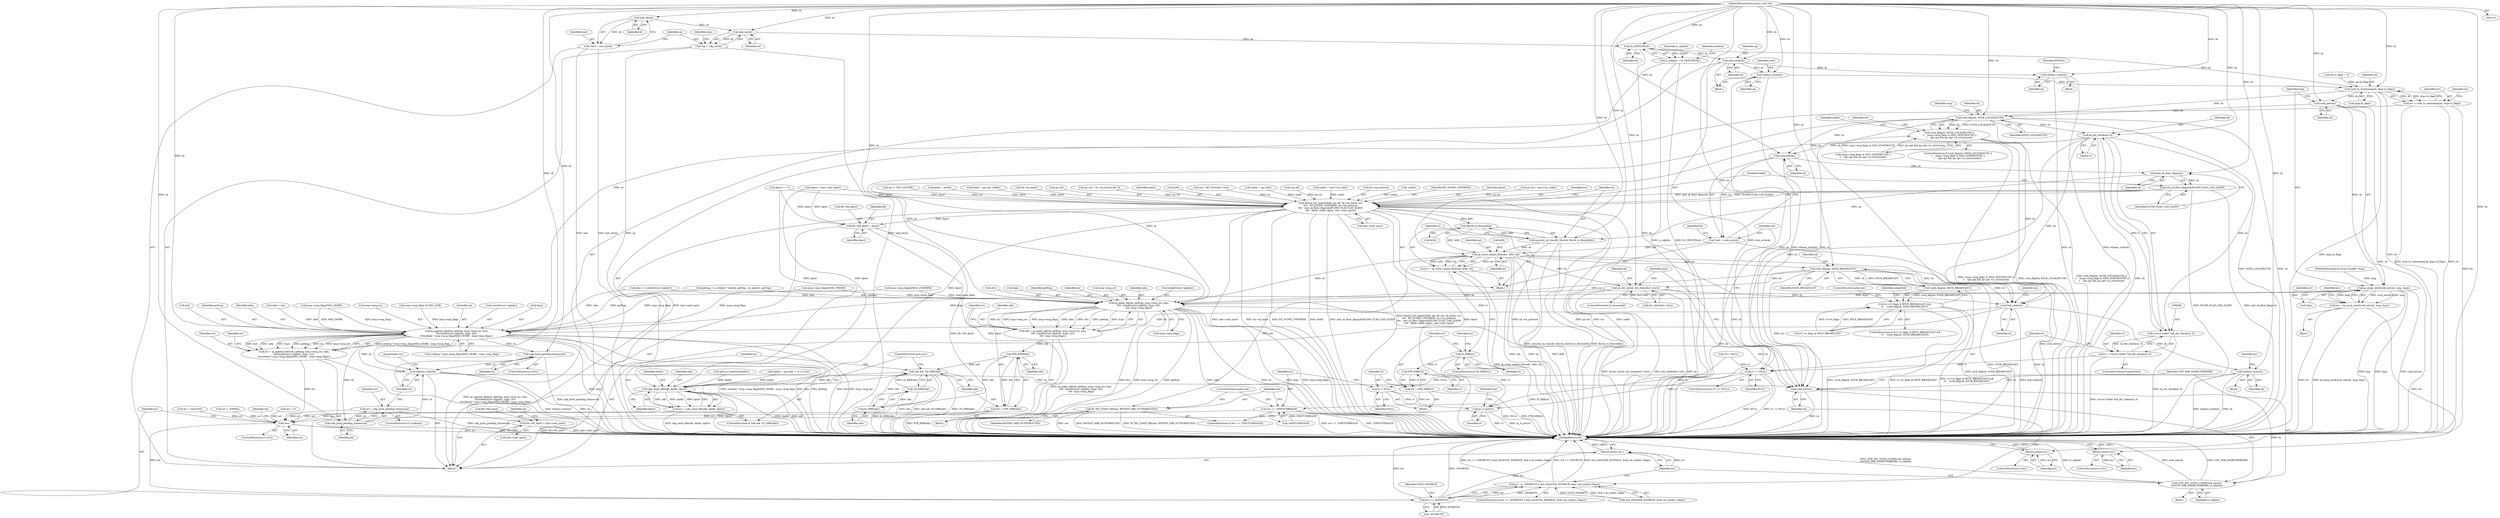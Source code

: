 digraph "0_linux_f6d8bd051c391c1c0458a30b2a7abcd939329259_32@pointer" {
"1000119" [label="(Call,inet_sk(sk))"];
"1000112" [label="(MethodParameterIn,struct sock *sk)"];
"1000117" [label="(Call,*inet = inet_sk(sk))"];
"1000124" [label="(Call,udp_sk(sk))"];
"1000122" [label="(Call,*up = udp_sk(sk))"];
"1000153" [label="(Call,IS_UDPLITE(sk))"];
"1000151" [label="(Call,is_udplite = IS_UDPLITE(sk))"];
"1000206" [label="(Call,lock_sock(sk))"];
"1000222" [label="(Call,release_sock(sk))"];
"1000228" [label="(Call,release_sock(sk))"];
"1000333" [label="(Call,sock_tx_timestamp(sk, &ipc.tx_flags))"];
"1000331" [label="(Call,err = sock_tx_timestamp(sk, &ipc.tx_flags))"];
"1000341" [label="(Return,return err;)"];
"1000351" [label="(Call,sock_net(sk))"];
"1000350" [label="(Call,ip_cmsg_send(sock_net(sk), msg, &ipc))"];
"1000348" [label="(Call,err = ip_cmsg_send(sock_net(sk), msg, &ipc))"];
"1000358" [label="(Return,return err;)"];
"1000615" [label="(Call,ip_make_skb(sk, getfrag, msg->msg_iov, ulen,\n\t\t\t\t  sizeof(struct udphdr), &ipc, &rt,\n\t\t\t\t  msg->msg_flags))"];
"1000613" [label="(Call,skb = ip_make_skb(sk, getfrag, msg->msg_iov, ulen,\n\t\t\t\t  sizeof(struct udphdr), &ipc, &rt,\n\t\t\t\t  msg->msg_flags))"];
"1000633" [label="(Call,PTR_ERR(skb))"];
"1000631" [label="(Call,err = PTR_ERR(skb))"];
"1000770" [label="(Call,!err)"];
"1000776" [label="(Call,err == -ENOBUFS)"];
"1000775" [label="(Call,err == -ENOBUFS || test_bit(SOCK_NOSPACE, &sk->sk_socket->flags))"];
"1000794" [label="(Return,return err;)"];
"1000636" [label="(Call,skb && !IS_ERR(skb))"];
"1000643" [label="(Call,udp_send_skb(skb, daddr, dport))"];
"1000641" [label="(Call,err = udp_send_skb(skb, daddr, dport))"];
"1000639" [label="(Call,IS_ERR(skb))"];
"1000638" [label="(Call,!IS_ERR(skb))"];
"1000790" [label="(Call,sock_net(sk))"];
"1000789" [label="(Call,UDP_INC_STATS_USER(sock_net(sk),\n\t\t\t\tUDP_MIB_SNDBUFERRORS, is_udplite))"];
"1000710" [label="(Call,ip_append_data(sk, getfrag, msg->msg_iov, ulen,\n\t\t\tsizeof(struct udphdr), &ipc, &rt,\n\t\t\tcorkreq ? msg->msg_flags|MSG_MORE : msg->msg_flags))"];
"1000708" [label="(Call,err = ip_append_data(sk, getfrag, msg->msg_iov, ulen,\n\t\t\tsizeof(struct udphdr), &ipc, &rt,\n\t\t\tcorkreq ? msg->msg_flags|MSG_MORE : msg->msg_flags))"];
"1000735" [label="(Call,udp_flush_pending_frames(sk))"];
"1000758" [label="(Call,release_sock(sk))"];
"1000743" [label="(Call,udp_push_pending_frames(sk))"];
"1000741" [label="(Call,err = udp_push_pending_frames(sk))"];
"1000429" [label="(Call,sock_flag(sk, SOCK_LOCALROUTE))"];
"1000428" [label="(Call,sock_flag(sk, SOCK_LOCALROUTE) ||\n \t    (msg->msg_flags & MSG_DONTROUTE) ||\n\t    (ipc.opt && ipc.opt->is_strictroute))"];
"1000487" [label="(Call,sk_dst_check(sk, 0))"];
"1000485" [label="(Call,(struct rtable *)sk_dst_check(sk, 0))"];
"1000483" [label="(Call,rt = (struct rtable *)sk_dst_check(sk, 0))"];
"1000491" [label="(Call,rt == NULL)"];
"1000545" [label="(Call,rt = NULL)"];
"1000761" [label="(Call,ip_rt_put(rt))"];
"1000499" [label="(Call,sock_net(sk))"];
"1000497" [label="(Call,*net = sock_net(sk))"];
"1000532" [label="(Call,ip_route_output_flow(net, &fl4, sk))"];
"1000530" [label="(Call,rt = ip_route_output_flow(net, &fl4, sk))"];
"1000538" [label="(Call,IS_ERR(rt))"];
"1000543" [label="(Call,PTR_ERR(rt))"];
"1000541" [label="(Call,err = PTR_ERR(rt))"];
"1000549" [label="(Call,err == -ENETUNREACH)"];
"1000553" [label="(Call,IP_INC_STATS_BH(net, IPSTATS_MIB_OUTNOROUTES))"];
"1000569" [label="(Call,sock_flag(sk, SOCK_BROADCAST))"];
"1000568" [label="(Call,!sock_flag(sk, SOCK_BROADCAST))"];
"1000562" [label="(Call,(rt->rt_flags & RTCF_BROADCAST) &&\n\t\t    !sock_flag(sk, SOCK_BROADCAST))"];
"1000575" [label="(Call,sk_dst_set(sk, dst_clone(&rt->dst)))"];
"1000648" [label="(Call,lock_sock(sk))"];
"1000656" [label="(Call,release_sock(sk))"];
"1000516" [label="(Call,inet_sk_flowi_flags(sk))"];
"1000515" [label="(Call,inet_sk_flowi_flags(sk)|FLOWI_FLAG_CAN_SLEEP)"];
"1000501" [label="(Call,flowi4_init_output(&fl4, ipc.oif, sk->sk_mark, tos,\n\t\t\t\t   RT_SCOPE_UNIVERSE, sk->sk_protocol,\n\t\t\t\t   inet_sk_flowi_flags(sk)|FLOWI_FLAG_CAN_SLEEP,\n\t\t\t\t   faddr, saddr, dport, inet->inet_sport))"];
"1000527" [label="(Call,flowi4_to_flowi(&fl4))"];
"1000525" [label="(Call,security_sk_classify_flow(sk, flowi4_to_flowi(&fl4)))"];
"1000685" [label="(Call,fl4->fl4_dport = dport)"];
"1000690" [label="(Call,fl4->fl4_sport = inet->inet_sport)"];
"1000716" [label="(Identifier,ulen)"];
"1000494" [label="(Block,)"];
"1000568" [label="(Call,!sock_flag(sk, SOCK_BROADCAST))"];
"1000510" [label="(Identifier,tos)"];
"1000769" [label="(ControlStructure,if (!err))"];
"1000230" [label="(Call,ulen += sizeof(struct udphdr))"];
"1000743" [label="(Call,udp_push_pending_frames(sk))"];
"1000647" [label="(ControlStructure,goto out;)"];
"1000333" [label="(Call,sock_tx_timestamp(sk, &ipc.tx_flags))"];
"1000349" [label="(Identifier,err)"];
"1000614" [label="(Identifier,skb)"];
"1000633" [label="(Call,PTR_ERR(skb))"];
"1000792" [label="(Identifier,UDP_MIB_SNDBUFERRORS)"];
"1000725" [label="(Call,msg->msg_flags|MSG_MORE)"];
"1000427" [label="(ControlStructure,if (sock_flag(sk, SOCK_LOCALROUTE) ||\n \t    (msg->msg_flags & MSG_DONTROUTE) ||\n\t    (ipc.opt && ipc.opt->is_strictroute)))"];
"1000575" [label="(Call,sk_dst_set(sk, dst_clone(&rt->dst)))"];
"1000177" [label="(Call,msg->msg_flags & MSG_OOB)"];
"1000115" [label="(Block,)"];
"1000488" [label="(Identifier,sk)"];
"1000761" [label="(Call,ip_rt_put(rt))"];
"1000540" [label="(Block,)"];
"1000764" [label="(Identifier,free)"];
"1000686" [label="(Call,fl4->fl4_dport)"];
"1000113" [label="(MethodParameterIn,struct msghdr *msg)"];
"1000324" [label="(Call,ipc.oif = sk->sk_bound_dev_if)"];
"1000628" [label="(Call,msg->msg_flags)"];
"1000708" [label="(Call,err = ip_append_data(sk, getfrag, msg->msg_iov, ulen,\n\t\t\tsizeof(struct udphdr), &ipc, &rt,\n\t\t\tcorkreq ? msg->msg_flags|MSG_MORE : msg->msg_flags))"];
"1000520" [label="(Identifier,saddr)"];
"1000694" [label="(Call,inet->inet_sport)"];
"1000206" [label="(Call,lock_sock(sk))"];
"1000733" [label="(ControlStructure,if (err))"];
"1000449" [label="(Identifier,tos)"];
"1000348" [label="(Call,err = ip_cmsg_send(sock_net(sk), msg, &ipc))"];
"1000502" [label="(Call,&fl4)"];
"1000354" [label="(Call,&ipc)"];
"1000549" [label="(Call,err == -ENETUNREACH)"];
"1000157" [label="(Identifier,corkreq)"];
"1000556" [label="(ControlStructure,goto out;)"];
"1000557" [label="(Call,err = -EACCES)"];
"1000758" [label="(Call,release_sock(sk))"];
"1000357" [label="(Identifier,err)"];
"1000211" [label="(Identifier,up)"];
"1000421" [label="(Call,tos = RT_TOS(inet->tos))"];
"1000382" [label="(Call,saddr = ipc.addr)"];
"1000645" [label="(Identifier,daddr)"];
"1000546" [label="(Identifier,rt)"];
"1000221" [label="(Block,)"];
"1000489" [label="(Literal,0)"];
"1000515" [label="(Call,inet_sk_flowi_flags(sk)|FLOWI_FLAG_CAN_SLEEP)"];
"1000626" [label="(Call,&rt)"];
"1000771" [label="(Identifier,err)"];
"1000125" [label="(Identifier,sk)"];
"1000794" [label="(Return,return err;)"];
"1000689" [label="(Identifier,dport)"];
"1000485" [label="(Call,(struct rtable *)sk_dst_check(sk, 0))"];
"1000639" [label="(Call,IS_ERR(skb))"];
"1000760" [label="(JumpTarget,out:)"];
"1000545" [label="(Call,rt = NULL)"];
"1000572" [label="(ControlStructure,goto out;)"];
"1000624" [label="(Call,&ipc)"];
"1000428" [label="(Call,sock_flag(sk, SOCK_LOCALROUTE) ||\n \t    (msg->msg_flags & MSG_DONTROUTE) ||\n\t    (ipc.opt && ipc.opt->is_strictroute))"];
"1000711" [label="(Identifier,sk)"];
"1000649" [label="(Identifier,sk)"];
"1000352" [label="(Identifier,sk)"];
"1000643" [label="(Call,udp_send_skb(skb, daddr, dport))"];
"1000717" [label="(Call,sizeof(struct udphdr))"];
"1000723" [label="(Call,corkreq ? msg->msg_flags|MSG_MORE : msg->msg_flags)"];
"1000226" [label="(Identifier,EINVAL)"];
"1000632" [label="(Identifier,err)"];
"1000719" [label="(Call,&ipc)"];
"1000644" [label="(Identifier,skb)"];
"1000459" [label="(Call,!ipc.oif)"];
"1000493" [label="(Identifier,NULL)"];
"1000473" [label="(Call,saddr = inet->mc_addr)"];
"1000735" [label="(Call,udp_flush_pending_frames(sk))"];
"1000774" [label="(ControlStructure,if (err == -ENOBUFS || test_bit(SOCK_NOSPACE, &sk->sk_socket->flags)))"];
"1000512" [label="(Call,sk->sk_protocol)"];
"1000471" [label="(Call,!saddr)"];
"1000432" [label="(Call,(msg->msg_flags & MSG_DONTROUTE) ||\n\t    (ipc.opt && ipc.opt->is_strictroute))"];
"1000636" [label="(Call,skb && !IS_ERR(skb))"];
"1000119" [label="(Call,inet_sk(sk))"];
"1000790" [label="(Call,sock_net(sk))"];
"1000332" [label="(Identifier,err)"];
"1000491" [label="(Call,rt == NULL)"];
"1000511" [label="(Identifier,RT_SCOPE_UNIVERSE)"];
"1000528" [label="(Call,&fl4)"];
"1000721" [label="(Call,&rt)"];
"1000481" [label="(ControlStructure,if (connected))"];
"1000539" [label="(Identifier,rt)"];
"1000228" [label="(Call,release_sock(sk))"];
"1000635" [label="(ControlStructure,if (skb && !IS_ERR(skb)))"];
"1000699" [label="(Identifier,up)"];
"1000190" [label="(Call,ipc.tx_flags = 0)"];
"1000617" [label="(Identifier,getfrag)"];
"1000759" [label="(Identifier,sk)"];
"1000350" [label="(Call,ip_cmsg_send(sock_net(sk), msg, &ipc))"];
"1000497" [label="(Call,*net = sock_net(sk))"];
"1000339" [label="(ControlStructure,if (err))"];
"1000500" [label="(Identifier,sk)"];
"1000129" [label="(Identifier,ulen)"];
"1000356" [label="(ControlStructure,if (err))"];
"1000573" [label="(ControlStructure,if (connected))"];
"1000518" [label="(Identifier,FLOWI_FLAG_CAN_SLEEP)"];
"1000153" [label="(Call,IS_UDPLITE(sk))"];
"1000530" [label="(Call,rt = ip_route_output_flow(net, &fl4, sk))"];
"1000223" [label="(Identifier,sk)"];
"1000631" [label="(Call,err = PTR_ERR(skb))"];
"1000522" [label="(Call,inet->inet_sport)"];
"1000634" [label="(Identifier,skb)"];
"1000613" [label="(Call,skb = ip_make_skb(sk, getfrag, msg->msg_iov, ulen,\n\t\t\t\t  sizeof(struct udphdr), &ipc, &rt,\n\t\t\t\t  msg->msg_flags))"];
"1000521" [label="(Identifier,dport)"];
"1000501" [label="(Call,flowi4_init_output(&fl4, ipc.oif, sk->sk_mark, tos,\n\t\t\t\t   RT_SCOPE_UNIVERSE, sk->sk_protocol,\n\t\t\t\t   inet_sk_flowi_flags(sk)|FLOWI_FLAG_CAN_SLEEP,\n\t\t\t\t   faddr, saddr, dport, inet->inet_sport))"];
"1000691" [label="(Call,fl4->fl4_sport)"];
"1000712" [label="(Identifier,getfrag)"];
"1000659" [label="(Identifier,err)"];
"1000455" [label="(Call,ipv4_is_multicast(daddr))"];
"1000538" [label="(Call,IS_ERR(rt))"];
"1000483" [label="(Call,rt = (struct rtable *)sk_dst_check(sk, 0))"];
"1000353" [label="(Identifier,msg)"];
"1000638" [label="(Call,!IS_ERR(skb))"];
"1000133" [label="(Call,*rt = NULL)"];
"1000533" [label="(Identifier,net)"];
"1000738" [label="(ControlStructure,if (!corkreq))"];
"1000616" [label="(Identifier,sk)"];
"1000770" [label="(Call,!err)"];
"1000710" [label="(Call,ip_append_data(sk, getfrag, msg->msg_iov, ulen,\n\t\t\tsizeof(struct udphdr), &ipc, &rt,\n\t\t\tcorkreq ? msg->msg_flags|MSG_MORE : msg->msg_flags))"];
"1000791" [label="(Identifier,sk)"];
"1000287" [label="(Call,dport == 0)"];
"1000692" [label="(Identifier,fl4)"];
"1000618" [label="(Call,msg->msg_iov)"];
"1000154" [label="(Identifier,sk)"];
"1000112" [label="(MethodParameterIn,struct sock *sk)"];
"1000347" [label="(Block,)"];
"1000577" [label="(Call,dst_clone(&rt->dst))"];
"1000653" [label="(Identifier,up)"];
"1000335" [label="(Call,&ipc.tx_flags)"];
"1000656" [label="(Call,release_sock(sk))"];
"1000775" [label="(Call,err == -ENOBUFS || test_bit(SOCK_NOSPACE, &sk->sk_socket->flags))"];
"1000531" [label="(Identifier,rt)"];
"1000517" [label="(Identifier,sk)"];
"1000118" [label="(Identifier,inet)"];
"1000547" [label="(Identifier,NULL)"];
"1000534" [label="(Call,&fl4)"];
"1000561" [label="(ControlStructure,if ((rt->rt_flags & RTCF_BROADCAST) &&\n\t\t    !sock_flag(sk, SOCK_BROADCAST)))"];
"1000563" [label="(Call,rt->rt_flags & RTCF_BROADCAST)"];
"1000342" [label="(Identifier,err)"];
"1000637" [label="(Identifier,skb)"];
"1000123" [label="(Identifier,up)"];
"1000780" [label="(Call,test_bit(SOCK_NOSPACE, &sk->sk_socket->flags))"];
"1000570" [label="(Identifier,sk)"];
"1000120" [label="(Identifier,sk)"];
"1000431" [label="(Identifier,SOCK_LOCALROUTE)"];
"1000463" [label="(Call,ipc.oif = inet->mc_index)"];
"1000503" [label="(Identifier,fl4)"];
"1000555" [label="(Identifier,IPSTATS_MIB_OUTNOROUTES)"];
"1000777" [label="(Identifier,err)"];
"1000793" [label="(Identifier,is_udplite)"];
"1000359" [label="(Identifier,err)"];
"1000615" [label="(Call,ip_make_skb(sk, getfrag, msg->msg_iov, ulen,\n\t\t\t\t  sizeof(struct udphdr), &ipc, &rt,\n\t\t\t\t  msg->msg_flags))"];
"1000117" [label="(Call,*inet = inet_sk(sk))"];
"1000548" [label="(ControlStructure,if (err == -ENETUNREACH))"];
"1000152" [label="(Identifier,is_udplite)"];
"1000456" [label="(Identifier,daddr)"];
"1000646" [label="(Identifier,dport)"];
"1000734" [label="(Identifier,err)"];
"1000658" [label="(Call,err = -EINVAL)"];
"1000334" [label="(Identifier,sk)"];
"1000776" [label="(Call,err == -ENOBUFS)"];
"1000558" [label="(Identifier,err)"];
"1000341" [label="(Return,return err;)"];
"1000600" [label="(Call,daddr = ipc.addr = rt->rt_dst)"];
"1000744" [label="(Identifier,sk)"];
"1000195" [label="(Call,getfrag = is_udplite ? udplite_getfrag : ip_generic_getfrag)"];
"1000576" [label="(Identifier,sk)"];
"1000205" [label="(Block,)"];
"1000526" [label="(Identifier,sk)"];
"1000541" [label="(Call,err = PTR_ERR(rt))"];
"1000448" [label="(Call,tos |= RTO_ONLINK)"];
"1000543" [label="(Call,PTR_ERR(rt))"];
"1000430" [label="(Identifier,sk)"];
"1000124" [label="(Call,udp_sk(sk))"];
"1000527" [label="(Call,flowi4_to_flowi(&fl4))"];
"1000736" [label="(Identifier,sk)"];
"1000391" [label="(Call,faddr = daddr)"];
"1000532" [label="(Call,ip_route_output_flow(net, &fl4, sk))"];
"1000222" [label="(Call,release_sock(sk))"];
"1000621" [label="(Identifier,ulen)"];
"1000207" [label="(Identifier,sk)"];
"1000816" [label="(MethodReturn,int)"];
"1000525" [label="(Call,security_sk_classify_flow(sk, flowi4_to_flowi(&fl4)))"];
"1000641" [label="(Call,err = udp_send_skb(skb, daddr, dport))"];
"1000788" [label="(Block,)"];
"1000781" [label="(Identifier,SOCK_NOSPACE)"];
"1000128" [label="(Call,ulen = len)"];
"1000309" [label="(Call,dport = inet->inet_dport)"];
"1000331" [label="(Call,err = sock_tx_timestamp(sk, &ipc.tx_flags))"];
"1000429" [label="(Call,sock_flag(sk, SOCK_LOCALROUTE))"];
"1000657" [label="(Identifier,sk)"];
"1000569" [label="(Call,sock_flag(sk, SOCK_BROADCAST))"];
"1000574" [label="(Identifier,connected)"];
"1000411" [label="(Call,faddr = ipc.opt->faddr)"];
"1000778" [label="(Call,-ENOBUFS)"];
"1000435" [label="(Identifier,msg)"];
"1000498" [label="(Identifier,net)"];
"1000550" [label="(Identifier,err)"];
"1000553" [label="(Call,IP_INC_STATS_BH(net, IPSTATS_MIB_OUTNOROUTES))"];
"1000544" [label="(Identifier,rt)"];
"1000805" [label="(Call,msg->msg_flags&MSG_PROBE)"];
"1000583" [label="(Call,msg->msg_flags&MSG_CONFIRM)"];
"1000685" [label="(Call,fl4->fl4_dport = dport)"];
"1000536" [label="(Identifier,sk)"];
"1000358" [label="(Return,return err;)"];
"1000492" [label="(Identifier,rt)"];
"1000499" [label="(Call,sock_net(sk))"];
"1000519" [label="(Identifier,faddr)"];
"1000340" [label="(Identifier,err)"];
"1000507" [label="(Call,sk->sk_mark)"];
"1000640" [label="(Identifier,skb)"];
"1000122" [label="(Call,*up = udp_sk(sk))"];
"1000789" [label="(Call,UDP_INC_STATS_USER(sock_net(sk),\n\t\t\t\tUDP_MIB_SNDBUFERRORS, is_udplite))"];
"1000484" [label="(Identifier,rt)"];
"1000504" [label="(Call,ipc.oif)"];
"1000741" [label="(Call,err = udp_push_pending_frames(sk))"];
"1000351" [label="(Call,sock_net(sk))"];
"1000490" [label="(ControlStructure,if (rt == NULL))"];
"1000773" [label="(Identifier,len)"];
"1000487" [label="(Call,sk_dst_check(sk, 0))"];
"1000554" [label="(Identifier,net)"];
"1000551" [label="(Call,-ENETUNREACH)"];
"1000542" [label="(Identifier,err)"];
"1000622" [label="(Call,sizeof(struct udphdr))"];
"1000762" [label="(Identifier,rt)"];
"1000795" [label="(Identifier,err)"];
"1000562" [label="(Call,(rt->rt_flags & RTCF_BROADCAST) &&\n\t\t    !sock_flag(sk, SOCK_BROADCAST))"];
"1000812" [label="(Call,err = 0)"];
"1000231" [label="(Identifier,ulen)"];
"1000151" [label="(Call,is_udplite = IS_UDPLITE(sk))"];
"1000713" [label="(Call,msg->msg_iov)"];
"1000642" [label="(Identifier,err)"];
"1000571" [label="(Identifier,SOCK_BROADCAST)"];
"1000229" [label="(Identifier,sk)"];
"1000516" [label="(Call,inet_sk_flowi_flags(sk))"];
"1000612" [label="(Block,)"];
"1000690" [label="(Call,fl4->fl4_sport = inet->inet_sport)"];
"1000585" [label="(Identifier,msg)"];
"1000648" [label="(Call,lock_sock(sk))"];
"1000537" [label="(ControlStructure,if (IS_ERR(rt)))"];
"1000655" [label="(Block,)"];
"1000742" [label="(Identifier,err)"];
"1000709" [label="(Identifier,err)"];
"1000119" -> "1000117"  [label="AST: "];
"1000119" -> "1000120"  [label="CFG: "];
"1000120" -> "1000119"  [label="AST: "];
"1000117" -> "1000119"  [label="CFG: "];
"1000119" -> "1000117"  [label="DDG: sk"];
"1000112" -> "1000119"  [label="DDG: sk"];
"1000119" -> "1000124"  [label="DDG: sk"];
"1000112" -> "1000110"  [label="AST: "];
"1000112" -> "1000816"  [label="DDG: sk"];
"1000112" -> "1000124"  [label="DDG: sk"];
"1000112" -> "1000153"  [label="DDG: sk"];
"1000112" -> "1000206"  [label="DDG: sk"];
"1000112" -> "1000222"  [label="DDG: sk"];
"1000112" -> "1000228"  [label="DDG: sk"];
"1000112" -> "1000333"  [label="DDG: sk"];
"1000112" -> "1000351"  [label="DDG: sk"];
"1000112" -> "1000429"  [label="DDG: sk"];
"1000112" -> "1000487"  [label="DDG: sk"];
"1000112" -> "1000499"  [label="DDG: sk"];
"1000112" -> "1000516"  [label="DDG: sk"];
"1000112" -> "1000525"  [label="DDG: sk"];
"1000112" -> "1000532"  [label="DDG: sk"];
"1000112" -> "1000569"  [label="DDG: sk"];
"1000112" -> "1000575"  [label="DDG: sk"];
"1000112" -> "1000615"  [label="DDG: sk"];
"1000112" -> "1000648"  [label="DDG: sk"];
"1000112" -> "1000656"  [label="DDG: sk"];
"1000112" -> "1000710"  [label="DDG: sk"];
"1000112" -> "1000735"  [label="DDG: sk"];
"1000112" -> "1000743"  [label="DDG: sk"];
"1000112" -> "1000758"  [label="DDG: sk"];
"1000112" -> "1000790"  [label="DDG: sk"];
"1000117" -> "1000115"  [label="AST: "];
"1000118" -> "1000117"  [label="AST: "];
"1000123" -> "1000117"  [label="CFG: "];
"1000117" -> "1000816"  [label="DDG: inet"];
"1000117" -> "1000816"  [label="DDG: inet_sk(sk)"];
"1000124" -> "1000122"  [label="AST: "];
"1000124" -> "1000125"  [label="CFG: "];
"1000125" -> "1000124"  [label="AST: "];
"1000122" -> "1000124"  [label="CFG: "];
"1000124" -> "1000122"  [label="DDG: sk"];
"1000124" -> "1000153"  [label="DDG: sk"];
"1000122" -> "1000115"  [label="AST: "];
"1000123" -> "1000122"  [label="AST: "];
"1000129" -> "1000122"  [label="CFG: "];
"1000122" -> "1000816"  [label="DDG: up"];
"1000122" -> "1000816"  [label="DDG: udp_sk(sk)"];
"1000153" -> "1000151"  [label="AST: "];
"1000153" -> "1000154"  [label="CFG: "];
"1000154" -> "1000153"  [label="AST: "];
"1000151" -> "1000153"  [label="CFG: "];
"1000153" -> "1000816"  [label="DDG: sk"];
"1000153" -> "1000151"  [label="DDG: sk"];
"1000153" -> "1000206"  [label="DDG: sk"];
"1000153" -> "1000333"  [label="DDG: sk"];
"1000151" -> "1000115"  [label="AST: "];
"1000152" -> "1000151"  [label="AST: "];
"1000157" -> "1000151"  [label="CFG: "];
"1000151" -> "1000816"  [label="DDG: is_udplite"];
"1000151" -> "1000816"  [label="DDG: IS_UDPLITE(sk)"];
"1000206" -> "1000205"  [label="AST: "];
"1000206" -> "1000207"  [label="CFG: "];
"1000207" -> "1000206"  [label="AST: "];
"1000211" -> "1000206"  [label="CFG: "];
"1000206" -> "1000816"  [label="DDG: lock_sock(sk)"];
"1000206" -> "1000222"  [label="DDG: sk"];
"1000206" -> "1000228"  [label="DDG: sk"];
"1000206" -> "1000710"  [label="DDG: sk"];
"1000222" -> "1000221"  [label="AST: "];
"1000222" -> "1000223"  [label="CFG: "];
"1000223" -> "1000222"  [label="AST: "];
"1000226" -> "1000222"  [label="CFG: "];
"1000222" -> "1000816"  [label="DDG: sk"];
"1000222" -> "1000816"  [label="DDG: release_sock(sk)"];
"1000228" -> "1000205"  [label="AST: "];
"1000228" -> "1000229"  [label="CFG: "];
"1000229" -> "1000228"  [label="AST: "];
"1000231" -> "1000228"  [label="CFG: "];
"1000228" -> "1000816"  [label="DDG: release_sock(sk)"];
"1000228" -> "1000816"  [label="DDG: sk"];
"1000228" -> "1000333"  [label="DDG: sk"];
"1000333" -> "1000331"  [label="AST: "];
"1000333" -> "1000335"  [label="CFG: "];
"1000334" -> "1000333"  [label="AST: "];
"1000335" -> "1000333"  [label="AST: "];
"1000331" -> "1000333"  [label="CFG: "];
"1000333" -> "1000816"  [label="DDG: sk"];
"1000333" -> "1000816"  [label="DDG: &ipc.tx_flags"];
"1000333" -> "1000331"  [label="DDG: sk"];
"1000333" -> "1000331"  [label="DDG: &ipc.tx_flags"];
"1000190" -> "1000333"  [label="DDG: ipc.tx_flags"];
"1000333" -> "1000351"  [label="DDG: sk"];
"1000333" -> "1000429"  [label="DDG: sk"];
"1000331" -> "1000115"  [label="AST: "];
"1000332" -> "1000331"  [label="AST: "];
"1000340" -> "1000331"  [label="CFG: "];
"1000331" -> "1000816"  [label="DDG: sock_tx_timestamp(sk, &ipc.tx_flags)"];
"1000331" -> "1000816"  [label="DDG: err"];
"1000331" -> "1000341"  [label="DDG: err"];
"1000341" -> "1000339"  [label="AST: "];
"1000341" -> "1000342"  [label="CFG: "];
"1000342" -> "1000341"  [label="AST: "];
"1000816" -> "1000341"  [label="CFG: "];
"1000341" -> "1000816"  [label="DDG: <RET>"];
"1000342" -> "1000341"  [label="DDG: err"];
"1000351" -> "1000350"  [label="AST: "];
"1000351" -> "1000352"  [label="CFG: "];
"1000352" -> "1000351"  [label="AST: "];
"1000353" -> "1000351"  [label="CFG: "];
"1000351" -> "1000816"  [label="DDG: sk"];
"1000351" -> "1000350"  [label="DDG: sk"];
"1000351" -> "1000429"  [label="DDG: sk"];
"1000350" -> "1000348"  [label="AST: "];
"1000350" -> "1000354"  [label="CFG: "];
"1000353" -> "1000350"  [label="AST: "];
"1000354" -> "1000350"  [label="AST: "];
"1000348" -> "1000350"  [label="CFG: "];
"1000350" -> "1000816"  [label="DDG: sock_net(sk)"];
"1000350" -> "1000816"  [label="DDG: msg"];
"1000350" -> "1000816"  [label="DDG: &ipc"];
"1000350" -> "1000348"  [label="DDG: sock_net(sk)"];
"1000350" -> "1000348"  [label="DDG: msg"];
"1000350" -> "1000348"  [label="DDG: &ipc"];
"1000113" -> "1000350"  [label="DDG: msg"];
"1000350" -> "1000615"  [label="DDG: &ipc"];
"1000350" -> "1000710"  [label="DDG: &ipc"];
"1000348" -> "1000347"  [label="AST: "];
"1000349" -> "1000348"  [label="AST: "];
"1000357" -> "1000348"  [label="CFG: "];
"1000348" -> "1000816"  [label="DDG: err"];
"1000348" -> "1000816"  [label="DDG: ip_cmsg_send(sock_net(sk), msg, &ipc)"];
"1000348" -> "1000358"  [label="DDG: err"];
"1000358" -> "1000356"  [label="AST: "];
"1000358" -> "1000359"  [label="CFG: "];
"1000359" -> "1000358"  [label="AST: "];
"1000816" -> "1000358"  [label="CFG: "];
"1000358" -> "1000816"  [label="DDG: <RET>"];
"1000359" -> "1000358"  [label="DDG: err"];
"1000615" -> "1000613"  [label="AST: "];
"1000615" -> "1000628"  [label="CFG: "];
"1000616" -> "1000615"  [label="AST: "];
"1000617" -> "1000615"  [label="AST: "];
"1000618" -> "1000615"  [label="AST: "];
"1000621" -> "1000615"  [label="AST: "];
"1000622" -> "1000615"  [label="AST: "];
"1000624" -> "1000615"  [label="AST: "];
"1000626" -> "1000615"  [label="AST: "];
"1000628" -> "1000615"  [label="AST: "];
"1000613" -> "1000615"  [label="CFG: "];
"1000615" -> "1000816"  [label="DDG: &rt"];
"1000615" -> "1000816"  [label="DDG: msg->msg_iov"];
"1000615" -> "1000816"  [label="DDG: getfrag"];
"1000615" -> "1000816"  [label="DDG: ulen"];
"1000615" -> "1000816"  [label="DDG: sk"];
"1000615" -> "1000816"  [label="DDG: &ipc"];
"1000615" -> "1000816"  [label="DDG: msg->msg_flags"];
"1000615" -> "1000613"  [label="DDG: sk"];
"1000615" -> "1000613"  [label="DDG: msg->msg_iov"];
"1000615" -> "1000613"  [label="DDG: msg->msg_flags"];
"1000615" -> "1000613"  [label="DDG: ulen"];
"1000615" -> "1000613"  [label="DDG: &rt"];
"1000615" -> "1000613"  [label="DDG: getfrag"];
"1000615" -> "1000613"  [label="DDG: &ipc"];
"1000487" -> "1000615"  [label="DDG: sk"];
"1000532" -> "1000615"  [label="DDG: sk"];
"1000569" -> "1000615"  [label="DDG: sk"];
"1000575" -> "1000615"  [label="DDG: sk"];
"1000429" -> "1000615"  [label="DDG: sk"];
"1000195" -> "1000615"  [label="DDG: getfrag"];
"1000230" -> "1000615"  [label="DDG: ulen"];
"1000805" -> "1000615"  [label="DDG: msg->msg_flags"];
"1000583" -> "1000615"  [label="DDG: msg->msg_flags"];
"1000615" -> "1000790"  [label="DDG: sk"];
"1000613" -> "1000612"  [label="AST: "];
"1000614" -> "1000613"  [label="AST: "];
"1000632" -> "1000613"  [label="CFG: "];
"1000613" -> "1000816"  [label="DDG: ip_make_skb(sk, getfrag, msg->msg_iov, ulen,\n\t\t\t\t  sizeof(struct udphdr), &ipc, &rt,\n\t\t\t\t  msg->msg_flags)"];
"1000613" -> "1000633"  [label="DDG: skb"];
"1000633" -> "1000631"  [label="AST: "];
"1000633" -> "1000634"  [label="CFG: "];
"1000634" -> "1000633"  [label="AST: "];
"1000631" -> "1000633"  [label="CFG: "];
"1000633" -> "1000631"  [label="DDG: skb"];
"1000633" -> "1000636"  [label="DDG: skb"];
"1000633" -> "1000639"  [label="DDG: skb"];
"1000631" -> "1000612"  [label="AST: "];
"1000632" -> "1000631"  [label="AST: "];
"1000637" -> "1000631"  [label="CFG: "];
"1000631" -> "1000816"  [label="DDG: PTR_ERR(skb)"];
"1000631" -> "1000770"  [label="DDG: err"];
"1000770" -> "1000769"  [label="AST: "];
"1000770" -> "1000771"  [label="CFG: "];
"1000771" -> "1000770"  [label="AST: "];
"1000773" -> "1000770"  [label="CFG: "];
"1000777" -> "1000770"  [label="CFG: "];
"1000770" -> "1000816"  [label="DDG: !err"];
"1000770" -> "1000816"  [label="DDG: err"];
"1000708" -> "1000770"  [label="DDG: err"];
"1000557" -> "1000770"  [label="DDG: err"];
"1000812" -> "1000770"  [label="DDG: err"];
"1000658" -> "1000770"  [label="DDG: err"];
"1000641" -> "1000770"  [label="DDG: err"];
"1000549" -> "1000770"  [label="DDG: err"];
"1000741" -> "1000770"  [label="DDG: err"];
"1000770" -> "1000776"  [label="DDG: err"];
"1000776" -> "1000775"  [label="AST: "];
"1000776" -> "1000778"  [label="CFG: "];
"1000777" -> "1000776"  [label="AST: "];
"1000778" -> "1000776"  [label="AST: "];
"1000781" -> "1000776"  [label="CFG: "];
"1000775" -> "1000776"  [label="CFG: "];
"1000776" -> "1000816"  [label="DDG: err"];
"1000776" -> "1000816"  [label="DDG: -ENOBUFS"];
"1000776" -> "1000775"  [label="DDG: err"];
"1000776" -> "1000775"  [label="DDG: -ENOBUFS"];
"1000778" -> "1000776"  [label="DDG: ENOBUFS"];
"1000776" -> "1000794"  [label="DDG: err"];
"1000775" -> "1000774"  [label="AST: "];
"1000775" -> "1000780"  [label="CFG: "];
"1000780" -> "1000775"  [label="AST: "];
"1000791" -> "1000775"  [label="CFG: "];
"1000795" -> "1000775"  [label="CFG: "];
"1000775" -> "1000816"  [label="DDG: test_bit(SOCK_NOSPACE, &sk->sk_socket->flags)"];
"1000775" -> "1000816"  [label="DDG: err == -ENOBUFS"];
"1000775" -> "1000816"  [label="DDG: err == -ENOBUFS || test_bit(SOCK_NOSPACE, &sk->sk_socket->flags)"];
"1000780" -> "1000775"  [label="DDG: SOCK_NOSPACE"];
"1000780" -> "1000775"  [label="DDG: &sk->sk_socket->flags"];
"1000794" -> "1000115"  [label="AST: "];
"1000794" -> "1000795"  [label="CFG: "];
"1000795" -> "1000794"  [label="AST: "];
"1000816" -> "1000794"  [label="CFG: "];
"1000794" -> "1000816"  [label="DDG: <RET>"];
"1000795" -> "1000794"  [label="DDG: err"];
"1000636" -> "1000635"  [label="AST: "];
"1000636" -> "1000637"  [label="CFG: "];
"1000636" -> "1000638"  [label="CFG: "];
"1000637" -> "1000636"  [label="AST: "];
"1000638" -> "1000636"  [label="AST: "];
"1000642" -> "1000636"  [label="CFG: "];
"1000647" -> "1000636"  [label="CFG: "];
"1000636" -> "1000816"  [label="DDG: !IS_ERR(skb)"];
"1000636" -> "1000816"  [label="DDG: skb"];
"1000636" -> "1000816"  [label="DDG: skb && !IS_ERR(skb)"];
"1000639" -> "1000636"  [label="DDG: skb"];
"1000638" -> "1000636"  [label="DDG: IS_ERR(skb)"];
"1000636" -> "1000643"  [label="DDG: skb"];
"1000643" -> "1000641"  [label="AST: "];
"1000643" -> "1000646"  [label="CFG: "];
"1000644" -> "1000643"  [label="AST: "];
"1000645" -> "1000643"  [label="AST: "];
"1000646" -> "1000643"  [label="AST: "];
"1000641" -> "1000643"  [label="CFG: "];
"1000643" -> "1000816"  [label="DDG: dport"];
"1000643" -> "1000816"  [label="DDG: skb"];
"1000643" -> "1000816"  [label="DDG: daddr"];
"1000643" -> "1000641"  [label="DDG: skb"];
"1000643" -> "1000641"  [label="DDG: daddr"];
"1000643" -> "1000641"  [label="DDG: dport"];
"1000455" -> "1000643"  [label="DDG: daddr"];
"1000600" -> "1000643"  [label="DDG: daddr"];
"1000309" -> "1000643"  [label="DDG: dport"];
"1000501" -> "1000643"  [label="DDG: dport"];
"1000287" -> "1000643"  [label="DDG: dport"];
"1000641" -> "1000635"  [label="AST: "];
"1000642" -> "1000641"  [label="AST: "];
"1000647" -> "1000641"  [label="CFG: "];
"1000641" -> "1000816"  [label="DDG: udp_send_skb(skb, daddr, dport)"];
"1000639" -> "1000638"  [label="AST: "];
"1000639" -> "1000640"  [label="CFG: "];
"1000640" -> "1000639"  [label="AST: "];
"1000638" -> "1000639"  [label="CFG: "];
"1000639" -> "1000638"  [label="DDG: skb"];
"1000638" -> "1000816"  [label="DDG: IS_ERR(skb)"];
"1000790" -> "1000789"  [label="AST: "];
"1000790" -> "1000791"  [label="CFG: "];
"1000791" -> "1000790"  [label="AST: "];
"1000792" -> "1000790"  [label="CFG: "];
"1000790" -> "1000816"  [label="DDG: sk"];
"1000790" -> "1000789"  [label="DDG: sk"];
"1000487" -> "1000790"  [label="DDG: sk"];
"1000532" -> "1000790"  [label="DDG: sk"];
"1000758" -> "1000790"  [label="DDG: sk"];
"1000569" -> "1000790"  [label="DDG: sk"];
"1000429" -> "1000790"  [label="DDG: sk"];
"1000656" -> "1000790"  [label="DDG: sk"];
"1000575" -> "1000790"  [label="DDG: sk"];
"1000789" -> "1000788"  [label="AST: "];
"1000789" -> "1000793"  [label="CFG: "];
"1000792" -> "1000789"  [label="AST: "];
"1000793" -> "1000789"  [label="AST: "];
"1000795" -> "1000789"  [label="CFG: "];
"1000789" -> "1000816"  [label="DDG: UDP_MIB_SNDBUFERRORS"];
"1000789" -> "1000816"  [label="DDG: UDP_INC_STATS_USER(sock_net(sk),\n\t\t\t\tUDP_MIB_SNDBUFERRORS, is_udplite)"];
"1000789" -> "1000816"  [label="DDG: is_udplite"];
"1000789" -> "1000816"  [label="DDG: sock_net(sk)"];
"1000710" -> "1000708"  [label="AST: "];
"1000710" -> "1000723"  [label="CFG: "];
"1000711" -> "1000710"  [label="AST: "];
"1000712" -> "1000710"  [label="AST: "];
"1000713" -> "1000710"  [label="AST: "];
"1000716" -> "1000710"  [label="AST: "];
"1000717" -> "1000710"  [label="AST: "];
"1000719" -> "1000710"  [label="AST: "];
"1000721" -> "1000710"  [label="AST: "];
"1000723" -> "1000710"  [label="AST: "];
"1000708" -> "1000710"  [label="CFG: "];
"1000710" -> "1000816"  [label="DDG: ulen"];
"1000710" -> "1000816"  [label="DDG: getfrag"];
"1000710" -> "1000816"  [label="DDG: &rt"];
"1000710" -> "1000816"  [label="DDG: msg->msg_iov"];
"1000710" -> "1000816"  [label="DDG: &ipc"];
"1000710" -> "1000816"  [label="DDG: corkreq ? msg->msg_flags|MSG_MORE : msg->msg_flags"];
"1000710" -> "1000708"  [label="DDG: corkreq ? msg->msg_flags|MSG_MORE : msg->msg_flags"];
"1000710" -> "1000708"  [label="DDG: &rt"];
"1000710" -> "1000708"  [label="DDG: ulen"];
"1000710" -> "1000708"  [label="DDG: &ipc"];
"1000710" -> "1000708"  [label="DDG: getfrag"];
"1000710" -> "1000708"  [label="DDG: sk"];
"1000710" -> "1000708"  [label="DDG: msg->msg_iov"];
"1000648" -> "1000710"  [label="DDG: sk"];
"1000195" -> "1000710"  [label="DDG: getfrag"];
"1000128" -> "1000710"  [label="DDG: ulen"];
"1000230" -> "1000710"  [label="DDG: ulen"];
"1000725" -> "1000710"  [label="DDG: msg->msg_flags"];
"1000725" -> "1000710"  [label="DDG: MSG_MORE"];
"1000177" -> "1000710"  [label="DDG: msg->msg_flags"];
"1000805" -> "1000710"  [label="DDG: msg->msg_flags"];
"1000583" -> "1000710"  [label="DDG: msg->msg_flags"];
"1000710" -> "1000735"  [label="DDG: sk"];
"1000710" -> "1000743"  [label="DDG: sk"];
"1000710" -> "1000758"  [label="DDG: sk"];
"1000708" -> "1000115"  [label="AST: "];
"1000709" -> "1000708"  [label="AST: "];
"1000734" -> "1000708"  [label="CFG: "];
"1000708" -> "1000816"  [label="DDG: ip_append_data(sk, getfrag, msg->msg_iov, ulen,\n\t\t\tsizeof(struct udphdr), &ipc, &rt,\n\t\t\tcorkreq ? msg->msg_flags|MSG_MORE : msg->msg_flags)"];
"1000735" -> "1000733"  [label="AST: "];
"1000735" -> "1000736"  [label="CFG: "];
"1000736" -> "1000735"  [label="AST: "];
"1000759" -> "1000735"  [label="CFG: "];
"1000735" -> "1000816"  [label="DDG: udp_flush_pending_frames(sk)"];
"1000735" -> "1000758"  [label="DDG: sk"];
"1000758" -> "1000115"  [label="AST: "];
"1000758" -> "1000759"  [label="CFG: "];
"1000759" -> "1000758"  [label="AST: "];
"1000760" -> "1000758"  [label="CFG: "];
"1000758" -> "1000816"  [label="DDG: release_sock(sk)"];
"1000758" -> "1000816"  [label="DDG: sk"];
"1000743" -> "1000758"  [label="DDG: sk"];
"1000743" -> "1000741"  [label="AST: "];
"1000743" -> "1000744"  [label="CFG: "];
"1000744" -> "1000743"  [label="AST: "];
"1000741" -> "1000743"  [label="CFG: "];
"1000743" -> "1000741"  [label="DDG: sk"];
"1000741" -> "1000738"  [label="AST: "];
"1000742" -> "1000741"  [label="AST: "];
"1000759" -> "1000741"  [label="CFG: "];
"1000741" -> "1000816"  [label="DDG: udp_push_pending_frames(sk)"];
"1000429" -> "1000428"  [label="AST: "];
"1000429" -> "1000431"  [label="CFG: "];
"1000430" -> "1000429"  [label="AST: "];
"1000431" -> "1000429"  [label="AST: "];
"1000435" -> "1000429"  [label="CFG: "];
"1000428" -> "1000429"  [label="CFG: "];
"1000429" -> "1000816"  [label="DDG: SOCK_LOCALROUTE"];
"1000429" -> "1000816"  [label="DDG: sk"];
"1000429" -> "1000428"  [label="DDG: sk"];
"1000429" -> "1000428"  [label="DDG: SOCK_LOCALROUTE"];
"1000429" -> "1000487"  [label="DDG: sk"];
"1000429" -> "1000499"  [label="DDG: sk"];
"1000429" -> "1000648"  [label="DDG: sk"];
"1000428" -> "1000427"  [label="AST: "];
"1000428" -> "1000432"  [label="CFG: "];
"1000432" -> "1000428"  [label="AST: "];
"1000449" -> "1000428"  [label="CFG: "];
"1000456" -> "1000428"  [label="CFG: "];
"1000428" -> "1000816"  [label="DDG: sock_flag(sk, SOCK_LOCALROUTE) ||\n \t    (msg->msg_flags & MSG_DONTROUTE) ||\n\t    (ipc.opt && ipc.opt->is_strictroute)"];
"1000428" -> "1000816"  [label="DDG: (msg->msg_flags & MSG_DONTROUTE) ||\n\t    (ipc.opt && ipc.opt->is_strictroute)"];
"1000428" -> "1000816"  [label="DDG: sock_flag(sk, SOCK_LOCALROUTE)"];
"1000432" -> "1000428"  [label="DDG: msg->msg_flags & MSG_DONTROUTE"];
"1000432" -> "1000428"  [label="DDG: ipc.opt && ipc.opt->is_strictroute"];
"1000487" -> "1000485"  [label="AST: "];
"1000487" -> "1000489"  [label="CFG: "];
"1000488" -> "1000487"  [label="AST: "];
"1000489" -> "1000487"  [label="AST: "];
"1000485" -> "1000487"  [label="CFG: "];
"1000487" -> "1000816"  [label="DDG: sk"];
"1000487" -> "1000485"  [label="DDG: sk"];
"1000487" -> "1000485"  [label="DDG: 0"];
"1000487" -> "1000499"  [label="DDG: sk"];
"1000487" -> "1000648"  [label="DDG: sk"];
"1000485" -> "1000483"  [label="AST: "];
"1000486" -> "1000485"  [label="AST: "];
"1000483" -> "1000485"  [label="CFG: "];
"1000485" -> "1000816"  [label="DDG: sk_dst_check(sk, 0)"];
"1000485" -> "1000483"  [label="DDG: sk_dst_check(sk, 0)"];
"1000483" -> "1000481"  [label="AST: "];
"1000484" -> "1000483"  [label="AST: "];
"1000492" -> "1000483"  [label="CFG: "];
"1000483" -> "1000816"  [label="DDG: (struct rtable *)sk_dst_check(sk, 0)"];
"1000483" -> "1000491"  [label="DDG: rt"];
"1000491" -> "1000490"  [label="AST: "];
"1000491" -> "1000493"  [label="CFG: "];
"1000492" -> "1000491"  [label="AST: "];
"1000493" -> "1000491"  [label="AST: "];
"1000498" -> "1000491"  [label="CFG: "];
"1000585" -> "1000491"  [label="CFG: "];
"1000491" -> "1000816"  [label="DDG: NULL"];
"1000491" -> "1000816"  [label="DDG: rt == NULL"];
"1000133" -> "1000491"  [label="DDG: rt"];
"1000491" -> "1000545"  [label="DDG: NULL"];
"1000491" -> "1000761"  [label="DDG: rt"];
"1000545" -> "1000540"  [label="AST: "];
"1000545" -> "1000547"  [label="CFG: "];
"1000546" -> "1000545"  [label="AST: "];
"1000547" -> "1000545"  [label="AST: "];
"1000550" -> "1000545"  [label="CFG: "];
"1000545" -> "1000816"  [label="DDG: NULL"];
"1000545" -> "1000761"  [label="DDG: rt"];
"1000761" -> "1000115"  [label="AST: "];
"1000761" -> "1000762"  [label="CFG: "];
"1000762" -> "1000761"  [label="AST: "];
"1000764" -> "1000761"  [label="CFG: "];
"1000761" -> "1000816"  [label="DDG: rt"];
"1000761" -> "1000816"  [label="DDG: ip_rt_put(rt)"];
"1000133" -> "1000761"  [label="DDG: rt"];
"1000538" -> "1000761"  [label="DDG: rt"];
"1000499" -> "1000497"  [label="AST: "];
"1000499" -> "1000500"  [label="CFG: "];
"1000500" -> "1000499"  [label="AST: "];
"1000497" -> "1000499"  [label="CFG: "];
"1000499" -> "1000497"  [label="DDG: sk"];
"1000499" -> "1000516"  [label="DDG: sk"];
"1000497" -> "1000494"  [label="AST: "];
"1000498" -> "1000497"  [label="AST: "];
"1000503" -> "1000497"  [label="CFG: "];
"1000497" -> "1000816"  [label="DDG: sock_net(sk)"];
"1000497" -> "1000532"  [label="DDG: net"];
"1000532" -> "1000530"  [label="AST: "];
"1000532" -> "1000536"  [label="CFG: "];
"1000533" -> "1000532"  [label="AST: "];
"1000534" -> "1000532"  [label="AST: "];
"1000536" -> "1000532"  [label="AST: "];
"1000530" -> "1000532"  [label="CFG: "];
"1000532" -> "1000816"  [label="DDG: net"];
"1000532" -> "1000816"  [label="DDG: sk"];
"1000532" -> "1000816"  [label="DDG: &fl4"];
"1000532" -> "1000530"  [label="DDG: net"];
"1000532" -> "1000530"  [label="DDG: &fl4"];
"1000532" -> "1000530"  [label="DDG: sk"];
"1000527" -> "1000532"  [label="DDG: &fl4"];
"1000525" -> "1000532"  [label="DDG: sk"];
"1000532" -> "1000553"  [label="DDG: net"];
"1000532" -> "1000569"  [label="DDG: sk"];
"1000532" -> "1000575"  [label="DDG: sk"];
"1000532" -> "1000648"  [label="DDG: sk"];
"1000530" -> "1000494"  [label="AST: "];
"1000531" -> "1000530"  [label="AST: "];
"1000539" -> "1000530"  [label="CFG: "];
"1000530" -> "1000816"  [label="DDG: ip_route_output_flow(net, &fl4, sk)"];
"1000530" -> "1000538"  [label="DDG: rt"];
"1000538" -> "1000537"  [label="AST: "];
"1000538" -> "1000539"  [label="CFG: "];
"1000539" -> "1000538"  [label="AST: "];
"1000542" -> "1000538"  [label="CFG: "];
"1000558" -> "1000538"  [label="CFG: "];
"1000538" -> "1000816"  [label="DDG: IS_ERR(rt)"];
"1000538" -> "1000543"  [label="DDG: rt"];
"1000543" -> "1000541"  [label="AST: "];
"1000543" -> "1000544"  [label="CFG: "];
"1000544" -> "1000543"  [label="AST: "];
"1000541" -> "1000543"  [label="CFG: "];
"1000543" -> "1000541"  [label="DDG: rt"];
"1000541" -> "1000540"  [label="AST: "];
"1000542" -> "1000541"  [label="AST: "];
"1000546" -> "1000541"  [label="CFG: "];
"1000541" -> "1000816"  [label="DDG: PTR_ERR(rt)"];
"1000541" -> "1000549"  [label="DDG: err"];
"1000549" -> "1000548"  [label="AST: "];
"1000549" -> "1000551"  [label="CFG: "];
"1000550" -> "1000549"  [label="AST: "];
"1000551" -> "1000549"  [label="AST: "];
"1000554" -> "1000549"  [label="CFG: "];
"1000556" -> "1000549"  [label="CFG: "];
"1000549" -> "1000816"  [label="DDG: -ENETUNREACH"];
"1000549" -> "1000816"  [label="DDG: err == -ENETUNREACH"];
"1000551" -> "1000549"  [label="DDG: ENETUNREACH"];
"1000553" -> "1000548"  [label="AST: "];
"1000553" -> "1000555"  [label="CFG: "];
"1000554" -> "1000553"  [label="AST: "];
"1000555" -> "1000553"  [label="AST: "];
"1000556" -> "1000553"  [label="CFG: "];
"1000553" -> "1000816"  [label="DDG: IP_INC_STATS_BH(net, IPSTATS_MIB_OUTNOROUTES)"];
"1000553" -> "1000816"  [label="DDG: net"];
"1000553" -> "1000816"  [label="DDG: IPSTATS_MIB_OUTNOROUTES"];
"1000569" -> "1000568"  [label="AST: "];
"1000569" -> "1000571"  [label="CFG: "];
"1000570" -> "1000569"  [label="AST: "];
"1000571" -> "1000569"  [label="AST: "];
"1000568" -> "1000569"  [label="CFG: "];
"1000569" -> "1000816"  [label="DDG: SOCK_BROADCAST"];
"1000569" -> "1000816"  [label="DDG: sk"];
"1000569" -> "1000568"  [label="DDG: sk"];
"1000569" -> "1000568"  [label="DDG: SOCK_BROADCAST"];
"1000569" -> "1000575"  [label="DDG: sk"];
"1000569" -> "1000648"  [label="DDG: sk"];
"1000568" -> "1000562"  [label="AST: "];
"1000562" -> "1000568"  [label="CFG: "];
"1000568" -> "1000816"  [label="DDG: sock_flag(sk, SOCK_BROADCAST)"];
"1000568" -> "1000562"  [label="DDG: sock_flag(sk, SOCK_BROADCAST)"];
"1000562" -> "1000561"  [label="AST: "];
"1000562" -> "1000563"  [label="CFG: "];
"1000563" -> "1000562"  [label="AST: "];
"1000572" -> "1000562"  [label="CFG: "];
"1000574" -> "1000562"  [label="CFG: "];
"1000562" -> "1000816"  [label="DDG: rt->rt_flags & RTCF_BROADCAST"];
"1000562" -> "1000816"  [label="DDG: (rt->rt_flags & RTCF_BROADCAST) &&\n\t\t    !sock_flag(sk, SOCK_BROADCAST)"];
"1000562" -> "1000816"  [label="DDG: !sock_flag(sk, SOCK_BROADCAST)"];
"1000563" -> "1000562"  [label="DDG: rt->rt_flags"];
"1000563" -> "1000562"  [label="DDG: RTCF_BROADCAST"];
"1000575" -> "1000573"  [label="AST: "];
"1000575" -> "1000577"  [label="CFG: "];
"1000576" -> "1000575"  [label="AST: "];
"1000577" -> "1000575"  [label="AST: "];
"1000585" -> "1000575"  [label="CFG: "];
"1000575" -> "1000816"  [label="DDG: sk_dst_set(sk, dst_clone(&rt->dst))"];
"1000575" -> "1000816"  [label="DDG: dst_clone(&rt->dst)"];
"1000575" -> "1000816"  [label="DDG: sk"];
"1000577" -> "1000575"  [label="DDG: &rt->dst"];
"1000575" -> "1000648"  [label="DDG: sk"];
"1000648" -> "1000115"  [label="AST: "];
"1000648" -> "1000649"  [label="CFG: "];
"1000649" -> "1000648"  [label="AST: "];
"1000653" -> "1000648"  [label="CFG: "];
"1000648" -> "1000816"  [label="DDG: lock_sock(sk)"];
"1000648" -> "1000656"  [label="DDG: sk"];
"1000656" -> "1000655"  [label="AST: "];
"1000656" -> "1000657"  [label="CFG: "];
"1000657" -> "1000656"  [label="AST: "];
"1000659" -> "1000656"  [label="CFG: "];
"1000656" -> "1000816"  [label="DDG: release_sock(sk)"];
"1000656" -> "1000816"  [label="DDG: sk"];
"1000516" -> "1000515"  [label="AST: "];
"1000516" -> "1000517"  [label="CFG: "];
"1000517" -> "1000516"  [label="AST: "];
"1000518" -> "1000516"  [label="CFG: "];
"1000516" -> "1000515"  [label="DDG: sk"];
"1000516" -> "1000525"  [label="DDG: sk"];
"1000515" -> "1000501"  [label="AST: "];
"1000515" -> "1000518"  [label="CFG: "];
"1000518" -> "1000515"  [label="AST: "];
"1000519" -> "1000515"  [label="CFG: "];
"1000515" -> "1000816"  [label="DDG: FLOWI_FLAG_CAN_SLEEP"];
"1000515" -> "1000816"  [label="DDG: inet_sk_flowi_flags(sk)"];
"1000515" -> "1000501"  [label="DDG: inet_sk_flowi_flags(sk)"];
"1000515" -> "1000501"  [label="DDG: FLOWI_FLAG_CAN_SLEEP"];
"1000501" -> "1000494"  [label="AST: "];
"1000501" -> "1000522"  [label="CFG: "];
"1000502" -> "1000501"  [label="AST: "];
"1000504" -> "1000501"  [label="AST: "];
"1000507" -> "1000501"  [label="AST: "];
"1000510" -> "1000501"  [label="AST: "];
"1000511" -> "1000501"  [label="AST: "];
"1000512" -> "1000501"  [label="AST: "];
"1000519" -> "1000501"  [label="AST: "];
"1000520" -> "1000501"  [label="AST: "];
"1000521" -> "1000501"  [label="AST: "];
"1000522" -> "1000501"  [label="AST: "];
"1000526" -> "1000501"  [label="CFG: "];
"1000501" -> "1000816"  [label="DDG: saddr"];
"1000501" -> "1000816"  [label="DDG: inet->inet_sport"];
"1000501" -> "1000816"  [label="DDG: sk->sk_mark"];
"1000501" -> "1000816"  [label="DDG: RT_SCOPE_UNIVERSE"];
"1000501" -> "1000816"  [label="DDG: faddr"];
"1000501" -> "1000816"  [label="DDG: inet_sk_flowi_flags(sk)|FLOWI_FLAG_CAN_SLEEP"];
"1000501" -> "1000816"  [label="DDG: flowi4_init_output(&fl4, ipc.oif, sk->sk_mark, tos,\n\t\t\t\t   RT_SCOPE_UNIVERSE, sk->sk_protocol,\n\t\t\t\t   inet_sk_flowi_flags(sk)|FLOWI_FLAG_CAN_SLEEP,\n\t\t\t\t   faddr, saddr, dport, inet->inet_sport)"];
"1000501" -> "1000816"  [label="DDG: dport"];
"1000501" -> "1000816"  [label="DDG: sk->sk_protocol"];
"1000501" -> "1000816"  [label="DDG: ipc.oif"];
"1000501" -> "1000816"  [label="DDG: tos"];
"1000459" -> "1000501"  [label="DDG: ipc.oif"];
"1000463" -> "1000501"  [label="DDG: ipc.oif"];
"1000324" -> "1000501"  [label="DDG: ipc.oif"];
"1000421" -> "1000501"  [label="DDG: tos"];
"1000448" -> "1000501"  [label="DDG: tos"];
"1000391" -> "1000501"  [label="DDG: faddr"];
"1000411" -> "1000501"  [label="DDG: faddr"];
"1000382" -> "1000501"  [label="DDG: saddr"];
"1000471" -> "1000501"  [label="DDG: saddr"];
"1000473" -> "1000501"  [label="DDG: saddr"];
"1000309" -> "1000501"  [label="DDG: dport"];
"1000287" -> "1000501"  [label="DDG: dport"];
"1000501" -> "1000527"  [label="DDG: &fl4"];
"1000501" -> "1000685"  [label="DDG: dport"];
"1000501" -> "1000690"  [label="DDG: inet->inet_sport"];
"1000527" -> "1000525"  [label="AST: "];
"1000527" -> "1000528"  [label="CFG: "];
"1000528" -> "1000527"  [label="AST: "];
"1000525" -> "1000527"  [label="CFG: "];
"1000527" -> "1000525"  [label="DDG: &fl4"];
"1000525" -> "1000494"  [label="AST: "];
"1000526" -> "1000525"  [label="AST: "];
"1000531" -> "1000525"  [label="CFG: "];
"1000525" -> "1000816"  [label="DDG: security_sk_classify_flow(sk, flowi4_to_flowi(&fl4))"];
"1000525" -> "1000816"  [label="DDG: flowi4_to_flowi(&fl4)"];
"1000685" -> "1000115"  [label="AST: "];
"1000685" -> "1000689"  [label="CFG: "];
"1000686" -> "1000685"  [label="AST: "];
"1000689" -> "1000685"  [label="AST: "];
"1000692" -> "1000685"  [label="CFG: "];
"1000685" -> "1000816"  [label="DDG: dport"];
"1000685" -> "1000816"  [label="DDG: fl4->fl4_dport"];
"1000309" -> "1000685"  [label="DDG: dport"];
"1000287" -> "1000685"  [label="DDG: dport"];
"1000690" -> "1000115"  [label="AST: "];
"1000690" -> "1000694"  [label="CFG: "];
"1000691" -> "1000690"  [label="AST: "];
"1000694" -> "1000690"  [label="AST: "];
"1000699" -> "1000690"  [label="CFG: "];
"1000690" -> "1000816"  [label="DDG: inet->inet_sport"];
"1000690" -> "1000816"  [label="DDG: fl4->fl4_sport"];
}
